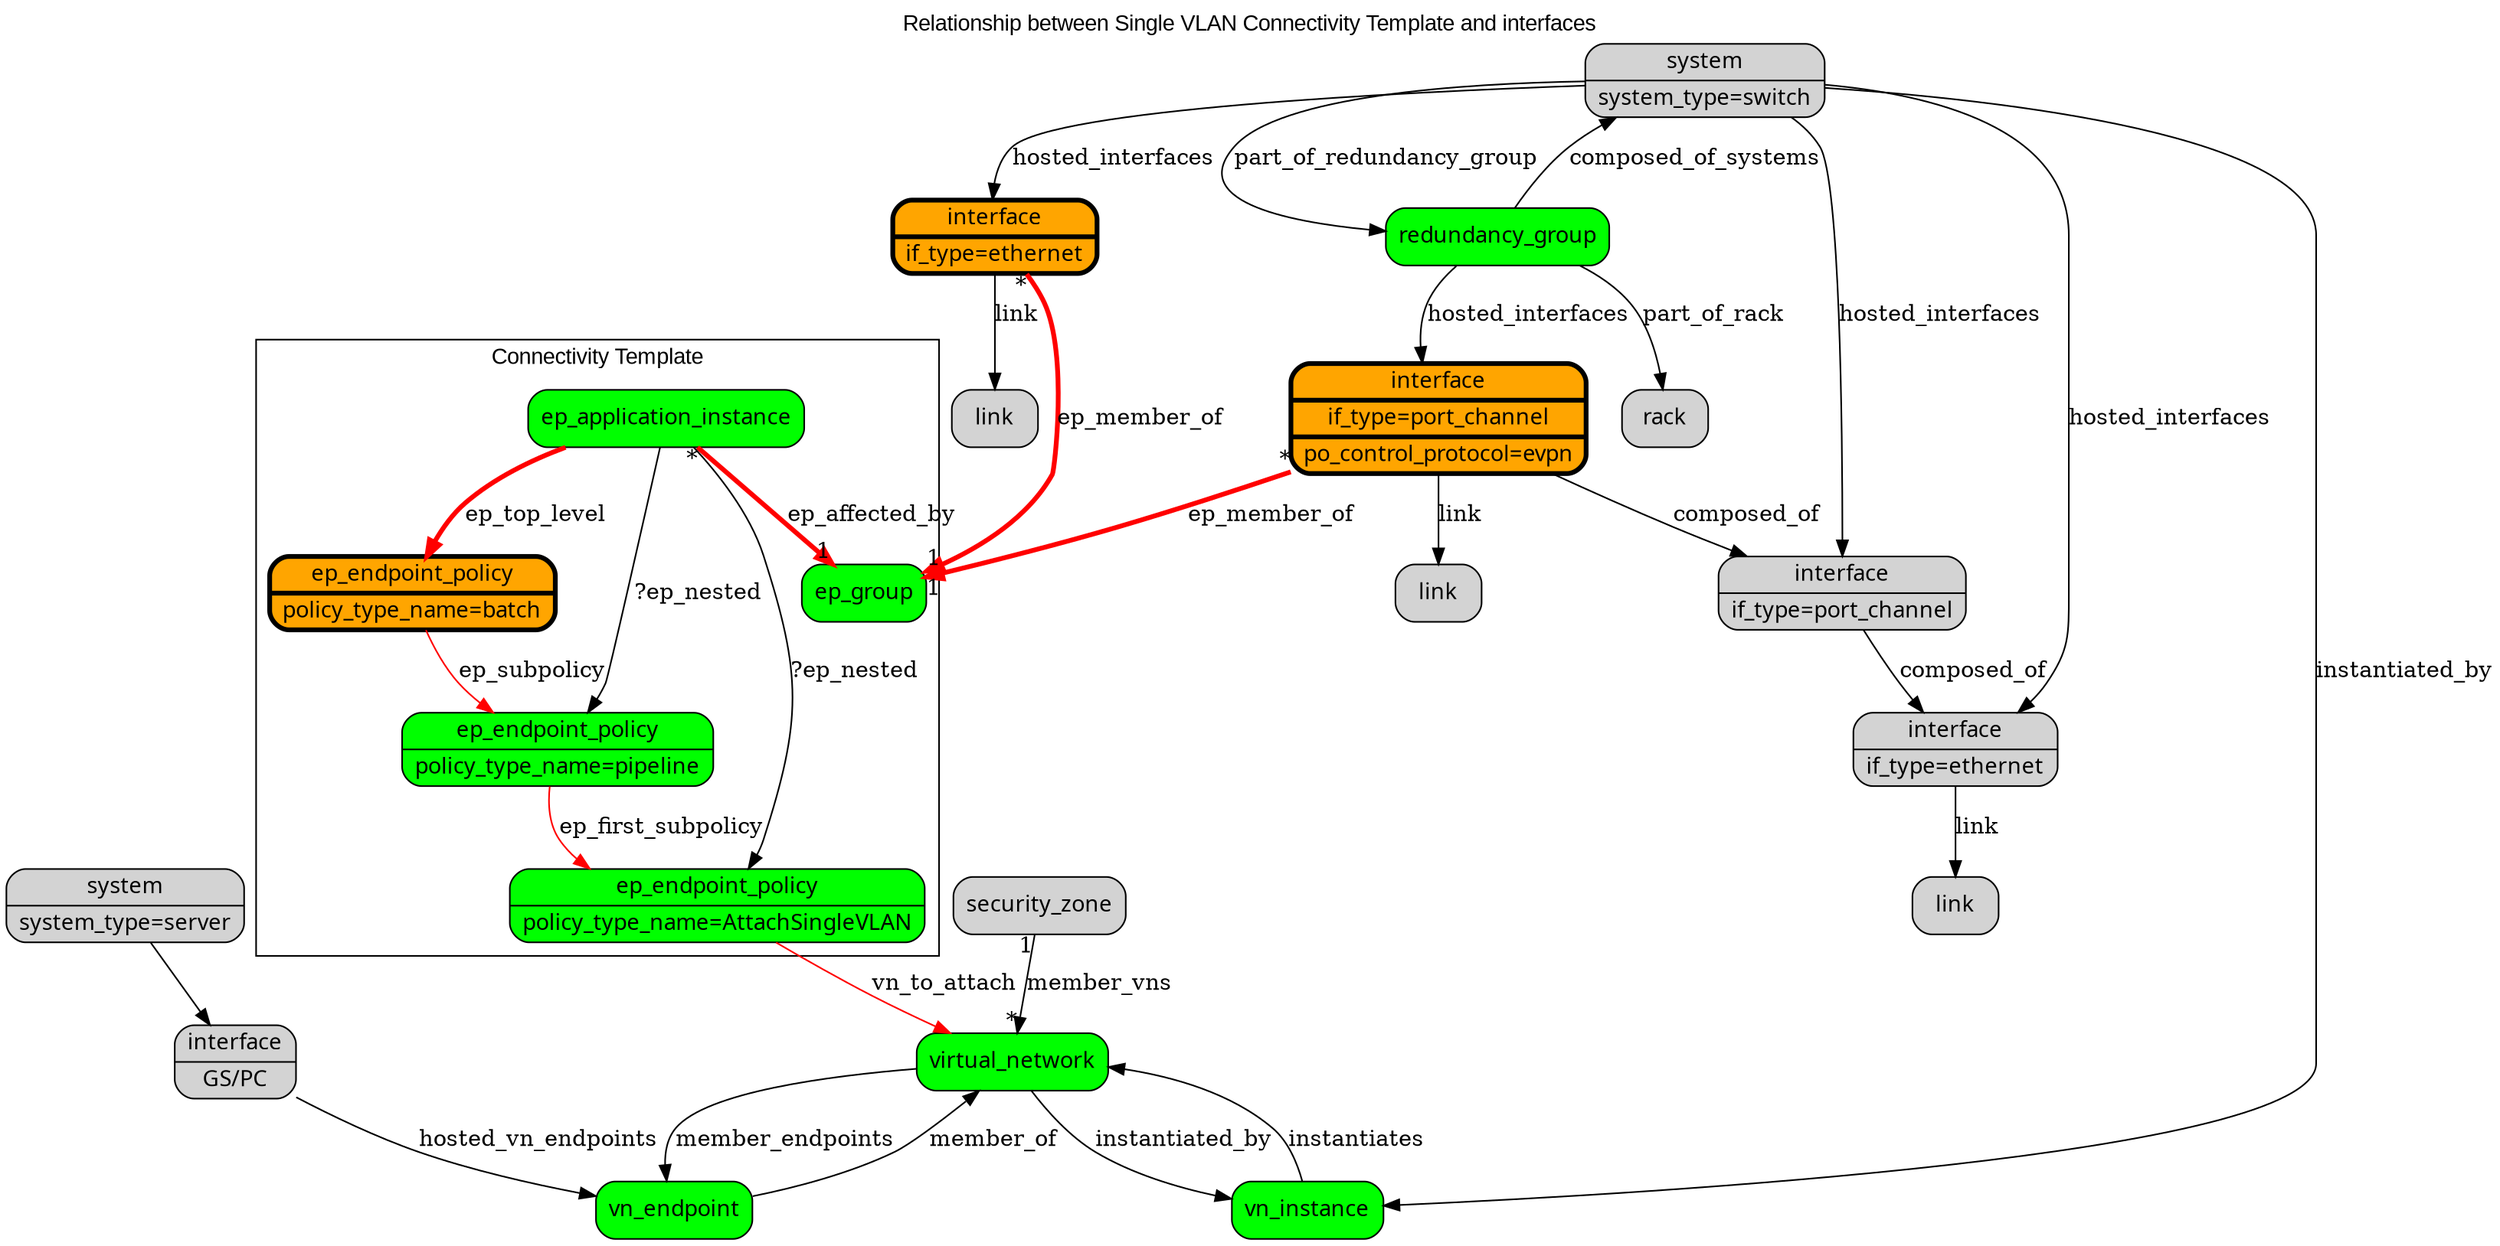 digraph {
    labelloc=t
    label="Relationship between Single VLAN Connectivity Template and interfaces"
    compound=true
    fontname="Arial"
    
    node [shape=Mrecord, style=filled, fontname="Courier:bold"]
    
    subgraph cluster_ct {
        label="Connectivity Template" 
        EG [label="ep_group", fillcolor="green"]
        EPI [label="ep_application_instance", fillcolor="green"]
        EEPB [label="{ep_endpoint_policy | policy_type_name=batch}", fillcolor="orange", penwidth=3 ]
        EEPP [label="{ep_endpoint_policy | policy_type_name=pipeline}", fillcolor="green"]
        EEPS [label="{ep_endpoint_policy | policy_type_name=AttachSingleVLAN}", fillcolor="green"]
    }
    
    RACK [label="rack", pos = "0,0!"]
    RG [label="redundancy_group", fillcolor="green"]
    Switch [label="{system | system_type=switch}"]
    IF_evpn [label="{interface | if_type=port_channel | po_control_protocol=evpn}", fillcolor="orange", penwidth=3]
    IF_eth [label="{interface | if_type=ethernet}", fillcolor="orange", penwidth=3]
    IF_member [label="{interface | if_type=ethernet}"]
    IF_ae [label="{interface | if_type=port_channel}"]
    LINK_evpn [label="link"]
    LINK_ethernet [label="link"]
    LINK_member [label="link"]
    IF_GS_PC [label="{interface | GS/PC }"]
    SS [label="{ system | system_type=server}"]
    VN [label="virtual_network", fillcolor="green"]
    VE [label="vn_endpoint", fillcolor="green"]
    VI [label="vn_instance", fillcolor="green"]
    SZ [label="security_zone"]

    RG -> RACK [label="part_of_rack"]
    RG ->Switch [label="composed_of_systems"]
    RG -> IF_evpn [label="hosted_interfaces"]
    Switch -> VI [label="instantiated_by"]

    IF_eth -> EG [label="ep_member_of", color="red", penwidth=3, headlabel="1", taillabel="*"]
    IF_evpn -> EG [label="ep_member_of", color="red", penwidth=3, headlabel="1", taillabel="*"]

    EEPB -> EEPP [label="ep_subpolicy", color="red"]
    EPI -> EEPB [label="ep_top_level", color="red", penwidth=3 ]
    EPI -> EG [label="ep_affected_by", color="red", penwidth=3, headlabel="1", taillabel="*"]
    EPI -> EEPP [label="?ep_nested"]
    EPI -> EEPS [label="?ep_nested"]
    EEPP -> EEPS [label="ep_first_subpolicy", color="red"]
    EEPS -> VN [label="vn_to_attach", color="red"]
    VN -> VE [label="member_endpoints"]
    VN -> VI [label="instantiated_by"]
    SZ -> VN [label="member_vns", headlabel="*", taillabel="1"]
    VE -> VN [label="member_of"]
    IF_GS_PC -> VE [label="hosted_vn_endpoints"]
    SS -> IF_GS_PC
    VI -> VN [label="instantiates"]
    IF_evpn -> IF_ae [label="composed_of"]
    IF_ae -> IF_member [label="composed_of"]
    IF_member -> LINK_member [label="link"]
    IF_eth -> LINK_ethernet [label="link"]
    IF_evpn -> LINK_evpn [label="link"]
    Switch -> IF_eth [label="hosted_interfaces"]
    Switch -> RG [label="part_of_redundancy_group"]
    Switch -> IF_ae [label="hosted_interfaces"]
    Switch -> IF_member [label="hosted_interfaces"]
}
